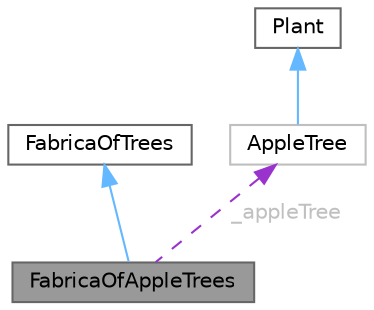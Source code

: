digraph "FabricaOfAppleTrees"
{
 // LATEX_PDF_SIZE
  bgcolor="transparent";
  edge [fontname=Helvetica,fontsize=10,labelfontname=Helvetica,labelfontsize=10];
  node [fontname=Helvetica,fontsize=10,shape=box,height=0.2,width=0.4];
  Node1 [id="Node000001",label="FabricaOfAppleTrees",height=0.2,width=0.4,color="gray40", fillcolor="grey60", style="filled", fontcolor="black",tooltip=" "];
  Node2 -> Node1 [id="edge4_Node000001_Node000002",dir="back",color="steelblue1",style="solid",tooltip=" "];
  Node2 [id="Node000002",label="FabricaOfTrees",height=0.2,width=0.4,color="gray40", fillcolor="white", style="filled",URL="$class_fabrica_of_trees.html",tooltip="файл содержит абстрактный класс FabricaOfTrees и три класса наследника классы FabricaOfTrees и его на..."];
  Node3 -> Node1 [id="edge5_Node000001_Node000003",dir="back",color="darkorchid3",style="dashed",tooltip=" ",label=" _appleTree",fontcolor="grey" ];
  Node3 [id="Node000003",label="AppleTree",height=0.2,width=0.4,color="grey75", fillcolor="white", style="filled",URL="$class_apple_tree.html",tooltip=" "];
  Node4 -> Node3 [id="edge6_Node000003_Node000004",dir="back",color="steelblue1",style="solid",tooltip=" "];
  Node4 [id="Node000004",label="Plant",height=0.2,width=0.4,color="gray40", fillcolor="white", style="filled",URL="$class_plant.html",tooltip="файл с классом Plant и его наследниками AppleTree, PeachTree, SpruceTree."];
}
